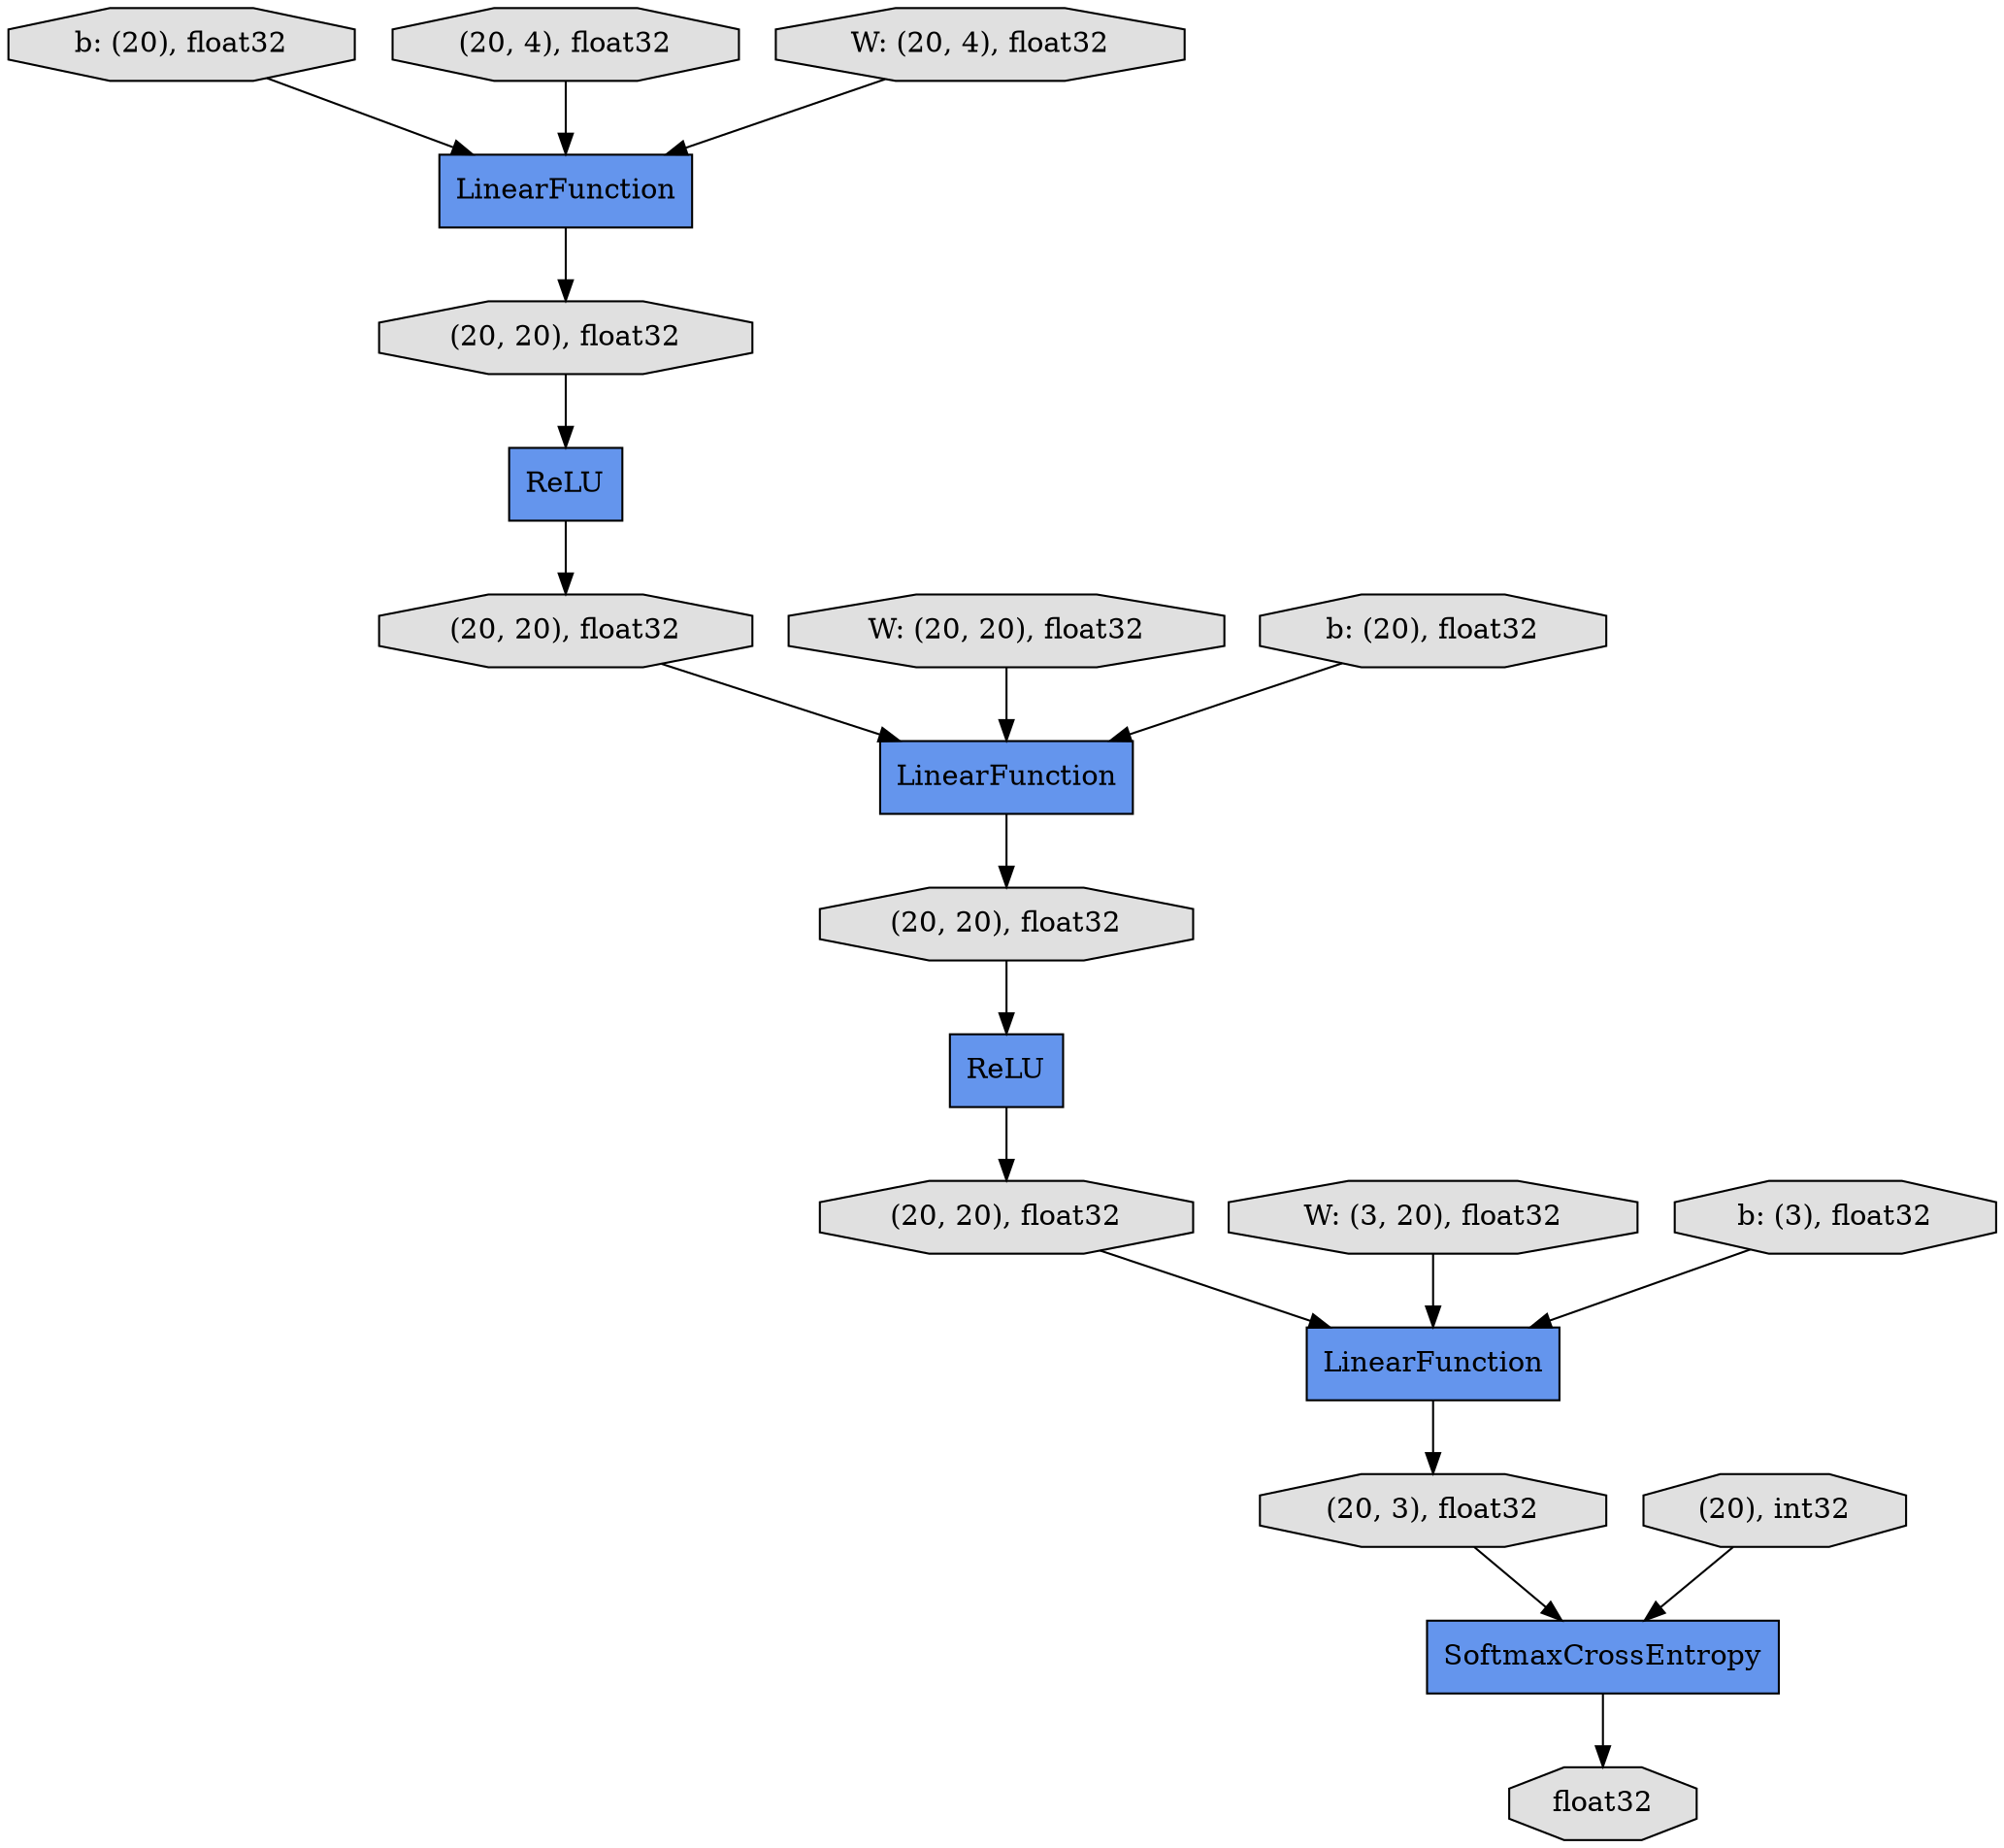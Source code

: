 digraph graphname{rankdir=TB;2208281326088 [shape="octagon",fillcolor="#E0E0E0",style="filled",label="b: (20), float32"];2208281329168 [shape="record",fillcolor="#6495ED",style="filled",label="LinearFunction"];2208281328664 [shape="octagon",fillcolor="#E0E0E0",style="filled",label="(20, 20), float32"];2208281329224 [shape="record",fillcolor="#6495ED",style="filled",label="SoftmaxCrossEntropy"];2208281326200 [shape="octagon",fillcolor="#E0E0E0",style="filled",label="W: (20, 20), float32"];2208281328776 [shape="octagon",fillcolor="#E0E0E0",style="filled",label="(20, 3), float32"];2208281328272 [shape="record",fillcolor="#6495ED",style="filled",label="LinearFunction"];2208281329336 [shape="octagon",fillcolor="#E0E0E0",style="filled",label="float32"];2208281328832 [shape="record",fillcolor="#6495ED",style="filled",label="LinearFunction"];2208281326312 [shape="octagon",fillcolor="#E0E0E0",style="filled",label="b: (20), float32"];2208281328888 [shape="record",fillcolor="#6495ED",style="filled",label="ReLU"];2208281328384 [shape="octagon",fillcolor="#E0E0E0",style="filled",label="(20, 4), float32"];2208281328440 [shape="octagon",fillcolor="#E0E0E0",style="filled",label="(20), int32"];2208281326424 [shape="octagon",fillcolor="#E0E0E0",style="filled",label="W: (3, 20), float32"];2208281329000 [shape="octagon",fillcolor="#E0E0E0",style="filled",label="(20, 20), float32"];2208281328496 [shape="octagon",fillcolor="#E0E0E0",style="filled",label="(20, 20), float32"];2208281325976 [shape="octagon",fillcolor="#E0E0E0",style="filled",label="W: (20, 4), float32"];2208281328552 [shape="record",fillcolor="#6495ED",style="filled",label="ReLU"];2208281326536 [shape="octagon",fillcolor="#E0E0E0",style="filled",label="b: (3), float32"];2208281328608 [shape="octagon",fillcolor="#E0E0E0",style="filled",label="(20, 20), float32"];2208281328888 -> 2208281329000;2208281328608 -> 2208281328552;2208281328664 -> 2208281328832;2208281328552 -> 2208281328664;2208281326200 -> 2208281328832;2208281326424 -> 2208281329168;2208281328384 -> 2208281328272;2208281328440 -> 2208281329224;2208281326312 -> 2208281328832;2208281329168 -> 2208281328776;2208281326536 -> 2208281329168;2208281328496 -> 2208281328888;2208281328272 -> 2208281328608;2208281326088 -> 2208281328272;2208281328832 -> 2208281328496;2208281329000 -> 2208281329168;2208281325976 -> 2208281328272;2208281329224 -> 2208281329336;2208281328776 -> 2208281329224;}